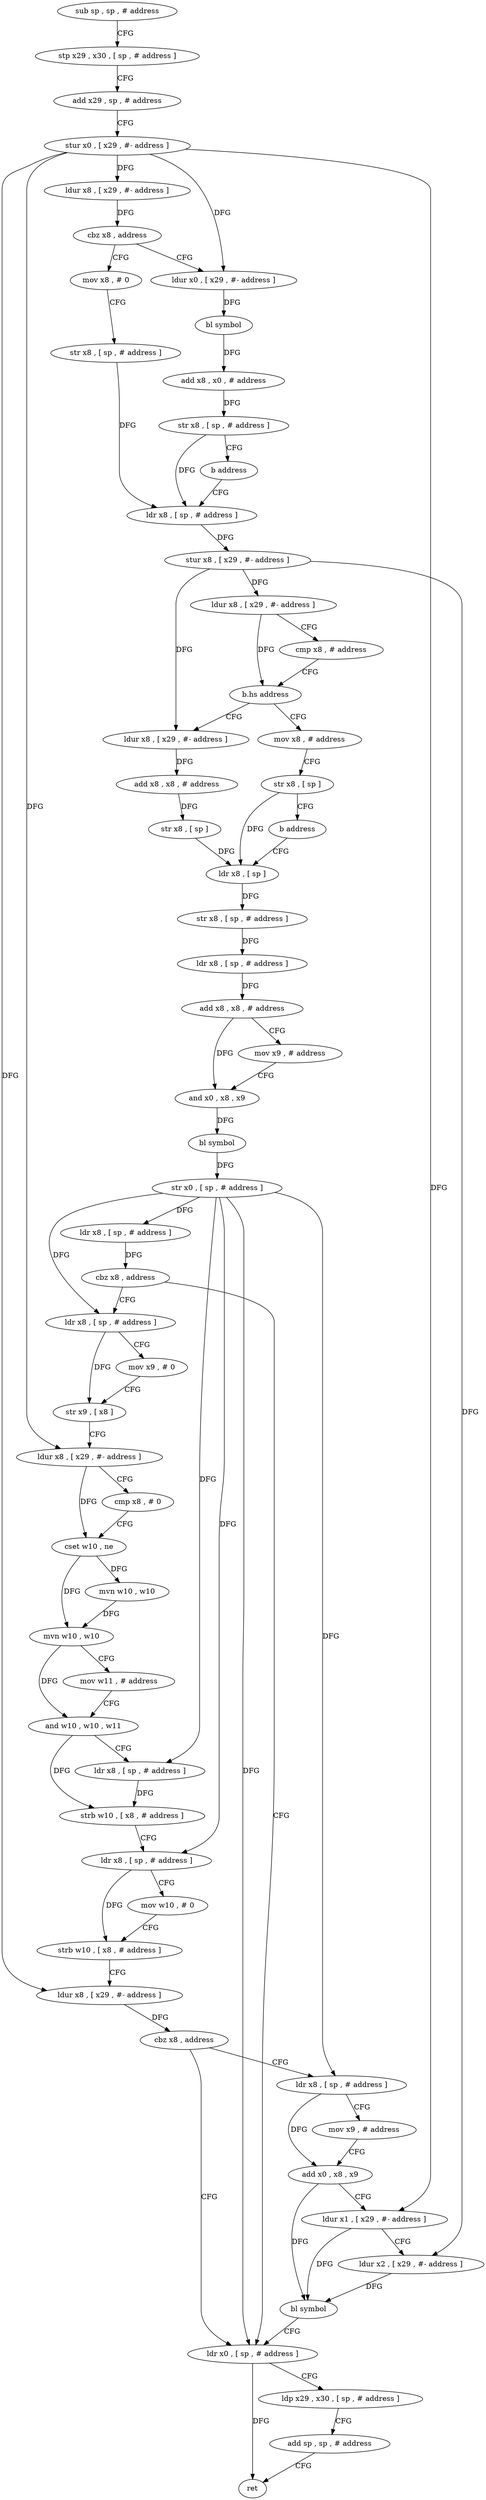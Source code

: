 digraph "func" {
"4321464" [label = "sub sp , sp , # address" ]
"4321468" [label = "stp x29 , x30 , [ sp , # address ]" ]
"4321472" [label = "add x29 , sp , # address" ]
"4321476" [label = "stur x0 , [ x29 , #- address ]" ]
"4321480" [label = "ldur x8 , [ x29 , #- address ]" ]
"4321484" [label = "cbz x8 , address" ]
"4321508" [label = "mov x8 , # 0" ]
"4321488" [label = "ldur x0 , [ x29 , #- address ]" ]
"4321512" [label = "str x8 , [ sp , # address ]" ]
"4321516" [label = "ldr x8 , [ sp , # address ]" ]
"4321492" [label = "bl symbol" ]
"4321496" [label = "add x8 , x0 , # address" ]
"4321500" [label = "str x8 , [ sp , # address ]" ]
"4321504" [label = "b address" ]
"4321548" [label = "ldur x8 , [ x29 , #- address ]" ]
"4321552" [label = "add x8 , x8 , # address" ]
"4321556" [label = "str x8 , [ sp ]" ]
"4321560" [label = "ldr x8 , [ sp ]" ]
"4321536" [label = "mov x8 , # address" ]
"4321540" [label = "str x8 , [ sp ]" ]
"4321544" [label = "b address" ]
"4321520" [label = "stur x8 , [ x29 , #- address ]" ]
"4321524" [label = "ldur x8 , [ x29 , #- address ]" ]
"4321528" [label = "cmp x8 , # address" ]
"4321532" [label = "b.hs address" ]
"4321692" [label = "ldr x0 , [ sp , # address ]" ]
"4321696" [label = "ldp x29 , x30 , [ sp , # address ]" ]
"4321700" [label = "add sp , sp , # address" ]
"4321704" [label = "ret" ]
"4321600" [label = "ldr x8 , [ sp , # address ]" ]
"4321604" [label = "mov x9 , # 0" ]
"4321608" [label = "str x9 , [ x8 ]" ]
"4321612" [label = "ldur x8 , [ x29 , #- address ]" ]
"4321616" [label = "cmp x8 , # 0" ]
"4321620" [label = "cset w10 , ne" ]
"4321624" [label = "mvn w10 , w10" ]
"4321628" [label = "mvn w10 , w10" ]
"4321632" [label = "mov w11 , # address" ]
"4321636" [label = "and w10 , w10 , w11" ]
"4321640" [label = "ldr x8 , [ sp , # address ]" ]
"4321644" [label = "strb w10 , [ x8 , # address ]" ]
"4321648" [label = "ldr x8 , [ sp , # address ]" ]
"4321652" [label = "mov w10 , # 0" ]
"4321656" [label = "strb w10 , [ x8 , # address ]" ]
"4321660" [label = "ldur x8 , [ x29 , #- address ]" ]
"4321664" [label = "cbz x8 , address" ]
"4321668" [label = "ldr x8 , [ sp , # address ]" ]
"4321564" [label = "str x8 , [ sp , # address ]" ]
"4321568" [label = "ldr x8 , [ sp , # address ]" ]
"4321572" [label = "add x8 , x8 , # address" ]
"4321576" [label = "mov x9 , # address" ]
"4321580" [label = "and x0 , x8 , x9" ]
"4321584" [label = "bl symbol" ]
"4321588" [label = "str x0 , [ sp , # address ]" ]
"4321592" [label = "ldr x8 , [ sp , # address ]" ]
"4321596" [label = "cbz x8 , address" ]
"4321672" [label = "mov x9 , # address" ]
"4321676" [label = "add x0 , x8 , x9" ]
"4321680" [label = "ldur x1 , [ x29 , #- address ]" ]
"4321684" [label = "ldur x2 , [ x29 , #- address ]" ]
"4321688" [label = "bl symbol" ]
"4321464" -> "4321468" [ label = "CFG" ]
"4321468" -> "4321472" [ label = "CFG" ]
"4321472" -> "4321476" [ label = "CFG" ]
"4321476" -> "4321480" [ label = "DFG" ]
"4321476" -> "4321488" [ label = "DFG" ]
"4321476" -> "4321612" [ label = "DFG" ]
"4321476" -> "4321660" [ label = "DFG" ]
"4321476" -> "4321680" [ label = "DFG" ]
"4321480" -> "4321484" [ label = "DFG" ]
"4321484" -> "4321508" [ label = "CFG" ]
"4321484" -> "4321488" [ label = "CFG" ]
"4321508" -> "4321512" [ label = "CFG" ]
"4321488" -> "4321492" [ label = "DFG" ]
"4321512" -> "4321516" [ label = "DFG" ]
"4321516" -> "4321520" [ label = "DFG" ]
"4321492" -> "4321496" [ label = "DFG" ]
"4321496" -> "4321500" [ label = "DFG" ]
"4321500" -> "4321504" [ label = "CFG" ]
"4321500" -> "4321516" [ label = "DFG" ]
"4321504" -> "4321516" [ label = "CFG" ]
"4321548" -> "4321552" [ label = "DFG" ]
"4321552" -> "4321556" [ label = "DFG" ]
"4321556" -> "4321560" [ label = "DFG" ]
"4321560" -> "4321564" [ label = "DFG" ]
"4321536" -> "4321540" [ label = "CFG" ]
"4321540" -> "4321544" [ label = "CFG" ]
"4321540" -> "4321560" [ label = "DFG" ]
"4321544" -> "4321560" [ label = "CFG" ]
"4321520" -> "4321524" [ label = "DFG" ]
"4321520" -> "4321548" [ label = "DFG" ]
"4321520" -> "4321684" [ label = "DFG" ]
"4321524" -> "4321528" [ label = "CFG" ]
"4321524" -> "4321532" [ label = "DFG" ]
"4321528" -> "4321532" [ label = "CFG" ]
"4321532" -> "4321548" [ label = "CFG" ]
"4321532" -> "4321536" [ label = "CFG" ]
"4321692" -> "4321696" [ label = "CFG" ]
"4321692" -> "4321704" [ label = "DFG" ]
"4321696" -> "4321700" [ label = "CFG" ]
"4321700" -> "4321704" [ label = "CFG" ]
"4321600" -> "4321604" [ label = "CFG" ]
"4321600" -> "4321608" [ label = "DFG" ]
"4321604" -> "4321608" [ label = "CFG" ]
"4321608" -> "4321612" [ label = "CFG" ]
"4321612" -> "4321616" [ label = "CFG" ]
"4321612" -> "4321620" [ label = "DFG" ]
"4321616" -> "4321620" [ label = "CFG" ]
"4321620" -> "4321624" [ label = "DFG" ]
"4321620" -> "4321628" [ label = "DFG" ]
"4321624" -> "4321628" [ label = "DFG" ]
"4321628" -> "4321632" [ label = "CFG" ]
"4321628" -> "4321636" [ label = "DFG" ]
"4321632" -> "4321636" [ label = "CFG" ]
"4321636" -> "4321640" [ label = "CFG" ]
"4321636" -> "4321644" [ label = "DFG" ]
"4321640" -> "4321644" [ label = "DFG" ]
"4321644" -> "4321648" [ label = "CFG" ]
"4321648" -> "4321652" [ label = "CFG" ]
"4321648" -> "4321656" [ label = "DFG" ]
"4321652" -> "4321656" [ label = "CFG" ]
"4321656" -> "4321660" [ label = "CFG" ]
"4321660" -> "4321664" [ label = "DFG" ]
"4321664" -> "4321692" [ label = "CFG" ]
"4321664" -> "4321668" [ label = "CFG" ]
"4321668" -> "4321672" [ label = "CFG" ]
"4321668" -> "4321676" [ label = "DFG" ]
"4321564" -> "4321568" [ label = "DFG" ]
"4321568" -> "4321572" [ label = "DFG" ]
"4321572" -> "4321576" [ label = "CFG" ]
"4321572" -> "4321580" [ label = "DFG" ]
"4321576" -> "4321580" [ label = "CFG" ]
"4321580" -> "4321584" [ label = "DFG" ]
"4321584" -> "4321588" [ label = "DFG" ]
"4321588" -> "4321592" [ label = "DFG" ]
"4321588" -> "4321692" [ label = "DFG" ]
"4321588" -> "4321600" [ label = "DFG" ]
"4321588" -> "4321640" [ label = "DFG" ]
"4321588" -> "4321648" [ label = "DFG" ]
"4321588" -> "4321668" [ label = "DFG" ]
"4321592" -> "4321596" [ label = "DFG" ]
"4321596" -> "4321692" [ label = "CFG" ]
"4321596" -> "4321600" [ label = "CFG" ]
"4321672" -> "4321676" [ label = "CFG" ]
"4321676" -> "4321680" [ label = "CFG" ]
"4321676" -> "4321688" [ label = "DFG" ]
"4321680" -> "4321684" [ label = "CFG" ]
"4321680" -> "4321688" [ label = "DFG" ]
"4321684" -> "4321688" [ label = "DFG" ]
"4321688" -> "4321692" [ label = "CFG" ]
}
